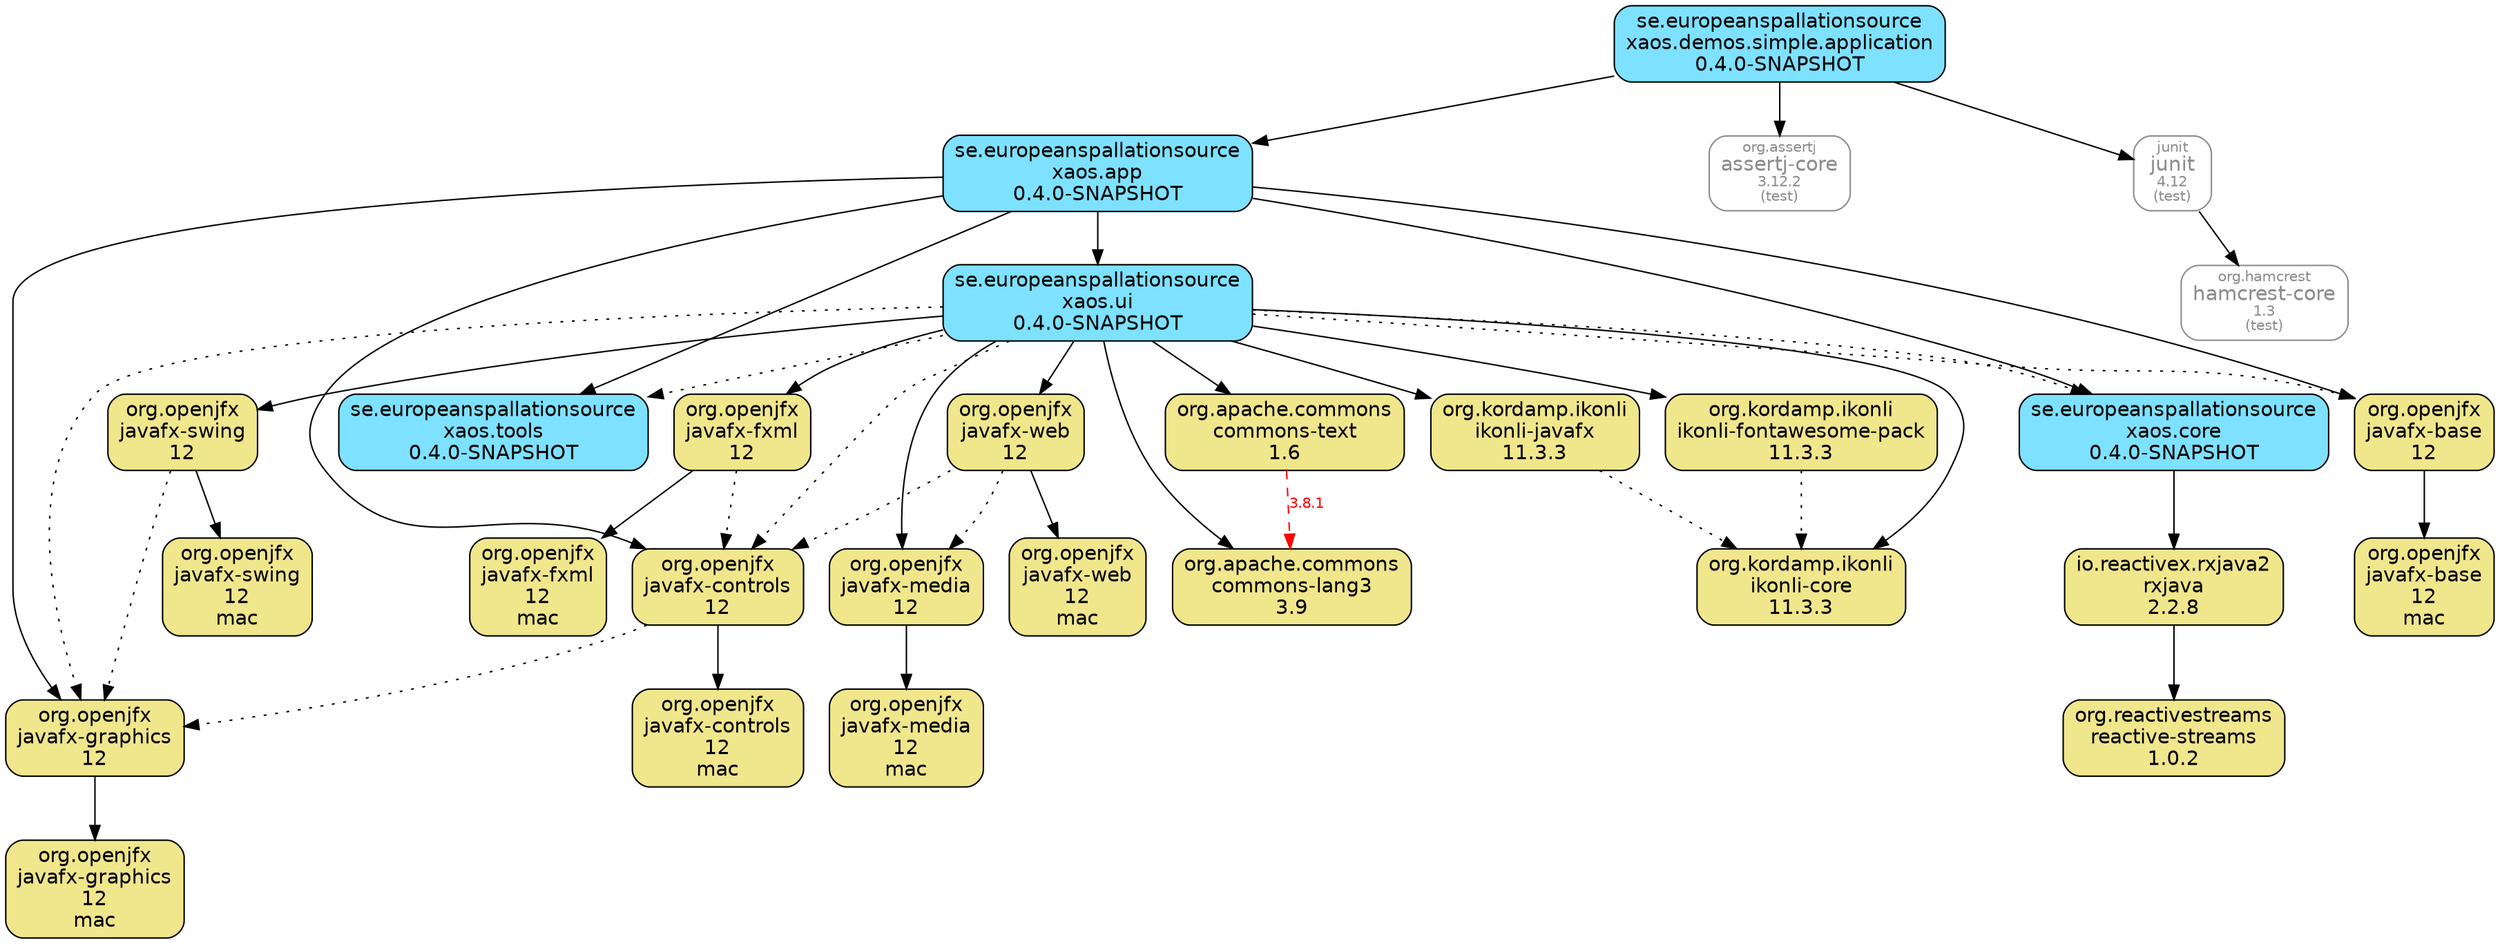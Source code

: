 digraph "xaos.demos.simple.application" {
  node [shape="box",style="rounded",fontname="Helvetica",fontsize="14"]
  edge [fontsize="10",fontname="Helvetica"]

  // Node Definitions:
  "org.openjfx:javafx-base:jar"[shape="box",style="rounded, filled",fillcolor="khaki",label=<org.openjfx<br/>javafx-base<br/>12>]
  "org.openjfx:javafx-base:jar:mac"[shape="box",style="rounded, filled",fillcolor="khaki",label=<org.openjfx<br/>javafx-base<br/>12<br/>mac>]
  "se.europeanspallationsource:xaos.app:jar"[shape="box",style="rounded, filled",fillcolor="#7DE1FF",label=<se.europeanspallationsource<br/>xaos.app<br/>0.4.0-SNAPSHOT>]
  "org.openjfx:javafx-controls:jar"[shape="box",style="rounded, filled",fillcolor="khaki",label=<org.openjfx<br/>javafx-controls<br/>12>]
  "org.openjfx:javafx-controls:jar:mac"[shape="box",style="rounded, filled",fillcolor="khaki",label=<org.openjfx<br/>javafx-controls<br/>12<br/>mac>]
  "org.openjfx:javafx-graphics:jar"[shape="box",style="rounded, filled",fillcolor="khaki",label=<org.openjfx<br/>javafx-graphics<br/>12>]
  "org.openjfx:javafx-graphics:jar:mac"[shape="box",style="rounded, filled",fillcolor="khaki",label=<org.openjfx<br/>javafx-graphics<br/>12<br/>mac>]
  "se.europeanspallationsource:xaos.tools:jar"[shape="box",style="rounded, filled",fillcolor="#7DE1FF",label=<se.europeanspallationsource<br/>xaos.tools<br/>0.4.0-SNAPSHOT>]
  "io.reactivex.rxjava2:rxjava:jar"[shape="box",style="rounded, filled",fillcolor="khaki",label=<io.reactivex.rxjava2<br/>rxjava<br/>2.2.8>]
  "org.reactivestreams:reactive-streams:jar"[shape="box",style="rounded, filled",fillcolor="khaki",label=<org.reactivestreams<br/>reactive-streams<br/>1.0.2>]
  "se.europeanspallationsource:xaos.core:jar"[shape="box",style="rounded, filled",fillcolor="#7DE1FF",label=<se.europeanspallationsource<br/>xaos.core<br/>0.4.0-SNAPSHOT>]
  "se.europeanspallationsource:xaos.ui:jar"[shape="box",style="rounded, filled",fillcolor="#7DE1FF",label=<se.europeanspallationsource<br/>xaos.ui<br/>0.4.0-SNAPSHOT>]
  "org.openjfx:javafx-fxml:jar"[shape="box",style="rounded, filled",fillcolor="khaki",label=<org.openjfx<br/>javafx-fxml<br/>12>]
  "org.openjfx:javafx-fxml:jar:mac"[shape="box",style="rounded, filled",fillcolor="khaki",label=<org.openjfx<br/>javafx-fxml<br/>12<br/>mac>]
  "org.openjfx:javafx-media:jar"[shape="box",style="rounded, filled",fillcolor="khaki",label=<org.openjfx<br/>javafx-media<br/>12>]
  "org.openjfx:javafx-media:jar:mac"[shape="box",style="rounded, filled",fillcolor="khaki",label=<org.openjfx<br/>javafx-media<br/>12<br/>mac>]
  "org.openjfx:javafx-swing:jar"[shape="box",style="rounded, filled",fillcolor="khaki",label=<org.openjfx<br/>javafx-swing<br/>12>]
  "org.openjfx:javafx-swing:jar:mac"[shape="box",style="rounded, filled",fillcolor="khaki",label=<org.openjfx<br/>javafx-swing<br/>12<br/>mac>]
  "org.openjfx:javafx-web:jar"[shape="box",style="rounded, filled",fillcolor="khaki",label=<org.openjfx<br/>javafx-web<br/>12>]
  "org.openjfx:javafx-web:jar:mac"[shape="box",style="rounded, filled",fillcolor="khaki",label=<org.openjfx<br/>javafx-web<br/>12<br/>mac>]
  "org.apache.commons:commons-lang3:jar"[shape="box",style="rounded, filled",fillcolor="khaki",label=<org.apache.commons<br/>commons-lang3<br/>3.9>]
  "org.apache.commons:commons-text:jar"[shape="box",style="rounded, filled",fillcolor="khaki",label=<org.apache.commons<br/>commons-text<br/>1.6>]
  "org.kordamp.ikonli:ikonli-core:jar"[shape="box",style="rounded, filled",fillcolor="khaki",label=<org.kordamp.ikonli<br/>ikonli-core<br/>11.3.3>]
  "org.kordamp.ikonli:ikonli-javafx:jar"[shape="box",style="rounded, filled",fillcolor="khaki",label=<org.kordamp.ikonli<br/>ikonli-javafx<br/>11.3.3>]
  "org.kordamp.ikonli:ikonli-fontawesome-pack:jar"[shape="box",style="rounded, filled",fillcolor="khaki",label=<org.kordamp.ikonli<br/>ikonli-fontawesome-pack<br/>11.3.3>]
  "se.europeanspallationsource:xaos.demos.simple.application:jar"[shape="box",style="rounded, filled",fillcolor="#7DE1FF",label=<se.europeanspallationsource<br/>xaos.demos.simple.application<br/>0.4.0-SNAPSHOT>]
  "org.assertj:assertj-core:jar"[shape="box",style="rounded",color="grey55",fontname="Helvetica",fontsize="14",fontcolor="grey55",label=<<font color="grey55" point-size="10">org.assertj</font><br/>assertj-core<font color="grey55" point-size="10"><br/>3.12.2</font><font color="grey55" point-size="10"><br/>(test)</font>>]
  "junit:junit:jar"[shape="box",style="rounded",color="grey55",fontname="Helvetica",fontsize="14",fontcolor="grey55",label=<<font color="grey55" point-size="10">junit</font><br/>junit<font color="grey55" point-size="10"><br/>4.12</font><font color="grey55" point-size="10"><br/>(test)</font>>]
  "org.hamcrest:hamcrest-core:jar"[shape="box",style="rounded",color="grey55",fontname="Helvetica",fontsize="14",fontcolor="grey55",label=<<font color="grey55" point-size="10">org.hamcrest</font><br/>hamcrest-core<font color="grey55" point-size="10"><br/>1.3</font><font color="grey55" point-size="10"><br/>(test)</font>>]

  // Edge Definitions:
  "org.openjfx:javafx-base:jar" -> "org.openjfx:javafx-base:jar:mac"
  "se.europeanspallationsource:xaos.app:jar" -> "org.openjfx:javafx-base:jar"
  "org.openjfx:javafx-controls:jar" -> "org.openjfx:javafx-controls:jar:mac"
  "org.openjfx:javafx-controls:jar" -> "org.openjfx:javafx-graphics:jar"[style="dotted"]
  "se.europeanspallationsource:xaos.app:jar" -> "org.openjfx:javafx-controls:jar"
  "org.openjfx:javafx-graphics:jar" -> "org.openjfx:javafx-graphics:jar:mac"
  "se.europeanspallationsource:xaos.app:jar" -> "org.openjfx:javafx-graphics:jar"
  "se.europeanspallationsource:xaos.app:jar" -> "se.europeanspallationsource:xaos.tools:jar"
  "io.reactivex.rxjava2:rxjava:jar" -> "org.reactivestreams:reactive-streams:jar"
  "se.europeanspallationsource:xaos.core:jar" -> "io.reactivex.rxjava2:rxjava:jar"
  "se.europeanspallationsource:xaos.app:jar" -> "se.europeanspallationsource:xaos.core:jar"
  "se.europeanspallationsource:xaos.ui:jar" -> "org.openjfx:javafx-base:jar"[style="dotted"]
  "se.europeanspallationsource:xaos.ui:jar" -> "org.openjfx:javafx-controls:jar"[style="dotted"]
  "org.openjfx:javafx-fxml:jar" -> "org.openjfx:javafx-fxml:jar:mac"
  "org.openjfx:javafx-fxml:jar" -> "org.openjfx:javafx-controls:jar"[style="dotted"]
  "se.europeanspallationsource:xaos.ui:jar" -> "org.openjfx:javafx-fxml:jar"
  "se.europeanspallationsource:xaos.ui:jar" -> "org.openjfx:javafx-graphics:jar"[style="dotted"]
  "org.openjfx:javafx-media:jar" -> "org.openjfx:javafx-media:jar:mac"
  "se.europeanspallationsource:xaos.ui:jar" -> "org.openjfx:javafx-media:jar"
  "org.openjfx:javafx-swing:jar" -> "org.openjfx:javafx-swing:jar:mac"
  "org.openjfx:javafx-swing:jar" -> "org.openjfx:javafx-graphics:jar"[style="dotted"]
  "se.europeanspallationsource:xaos.ui:jar" -> "org.openjfx:javafx-swing:jar"
  "org.openjfx:javafx-web:jar" -> "org.openjfx:javafx-web:jar:mac"
  "org.openjfx:javafx-web:jar" -> "org.openjfx:javafx-controls:jar"[style="dotted"]
  "org.openjfx:javafx-web:jar" -> "org.openjfx:javafx-media:jar"[style="dotted"]
  "se.europeanspallationsource:xaos.ui:jar" -> "org.openjfx:javafx-web:jar"
  "se.europeanspallationsource:xaos.ui:jar" -> "org.apache.commons:commons-lang3:jar"
  "org.apache.commons:commons-text:jar" -> "org.apache.commons:commons-lang3:jar"[style="dashed",color="red",fontcolor="red",label="3.8.1"]
  "se.europeanspallationsource:xaos.ui:jar" -> "org.apache.commons:commons-text:jar"
  "se.europeanspallationsource:xaos.ui:jar" -> "org.kordamp.ikonli:ikonli-core:jar"
  "org.kordamp.ikonli:ikonli-javafx:jar" -> "org.kordamp.ikonli:ikonli-core:jar"[style="dotted"]
  "se.europeanspallationsource:xaos.ui:jar" -> "org.kordamp.ikonli:ikonli-javafx:jar"
  "org.kordamp.ikonli:ikonli-fontawesome-pack:jar" -> "org.kordamp.ikonli:ikonli-core:jar"[style="dotted"]
  "se.europeanspallationsource:xaos.ui:jar" -> "org.kordamp.ikonli:ikonli-fontawesome-pack:jar"
  "se.europeanspallationsource:xaos.ui:jar" -> "se.europeanspallationsource:xaos.tools:jar"[style="dotted"]
  "se.europeanspallationsource:xaos.ui:jar" -> "se.europeanspallationsource:xaos.core:jar"[style="dotted"]
  "se.europeanspallationsource:xaos.app:jar" -> "se.europeanspallationsource:xaos.ui:jar"
  "se.europeanspallationsource:xaos.demos.simple.application:jar" -> "se.europeanspallationsource:xaos.app:jar"
  "se.europeanspallationsource:xaos.demos.simple.application:jar" -> "org.assertj:assertj-core:jar"
  "junit:junit:jar" -> "org.hamcrest:hamcrest-core:jar"
  "se.europeanspallationsource:xaos.demos.simple.application:jar" -> "junit:junit:jar"
}